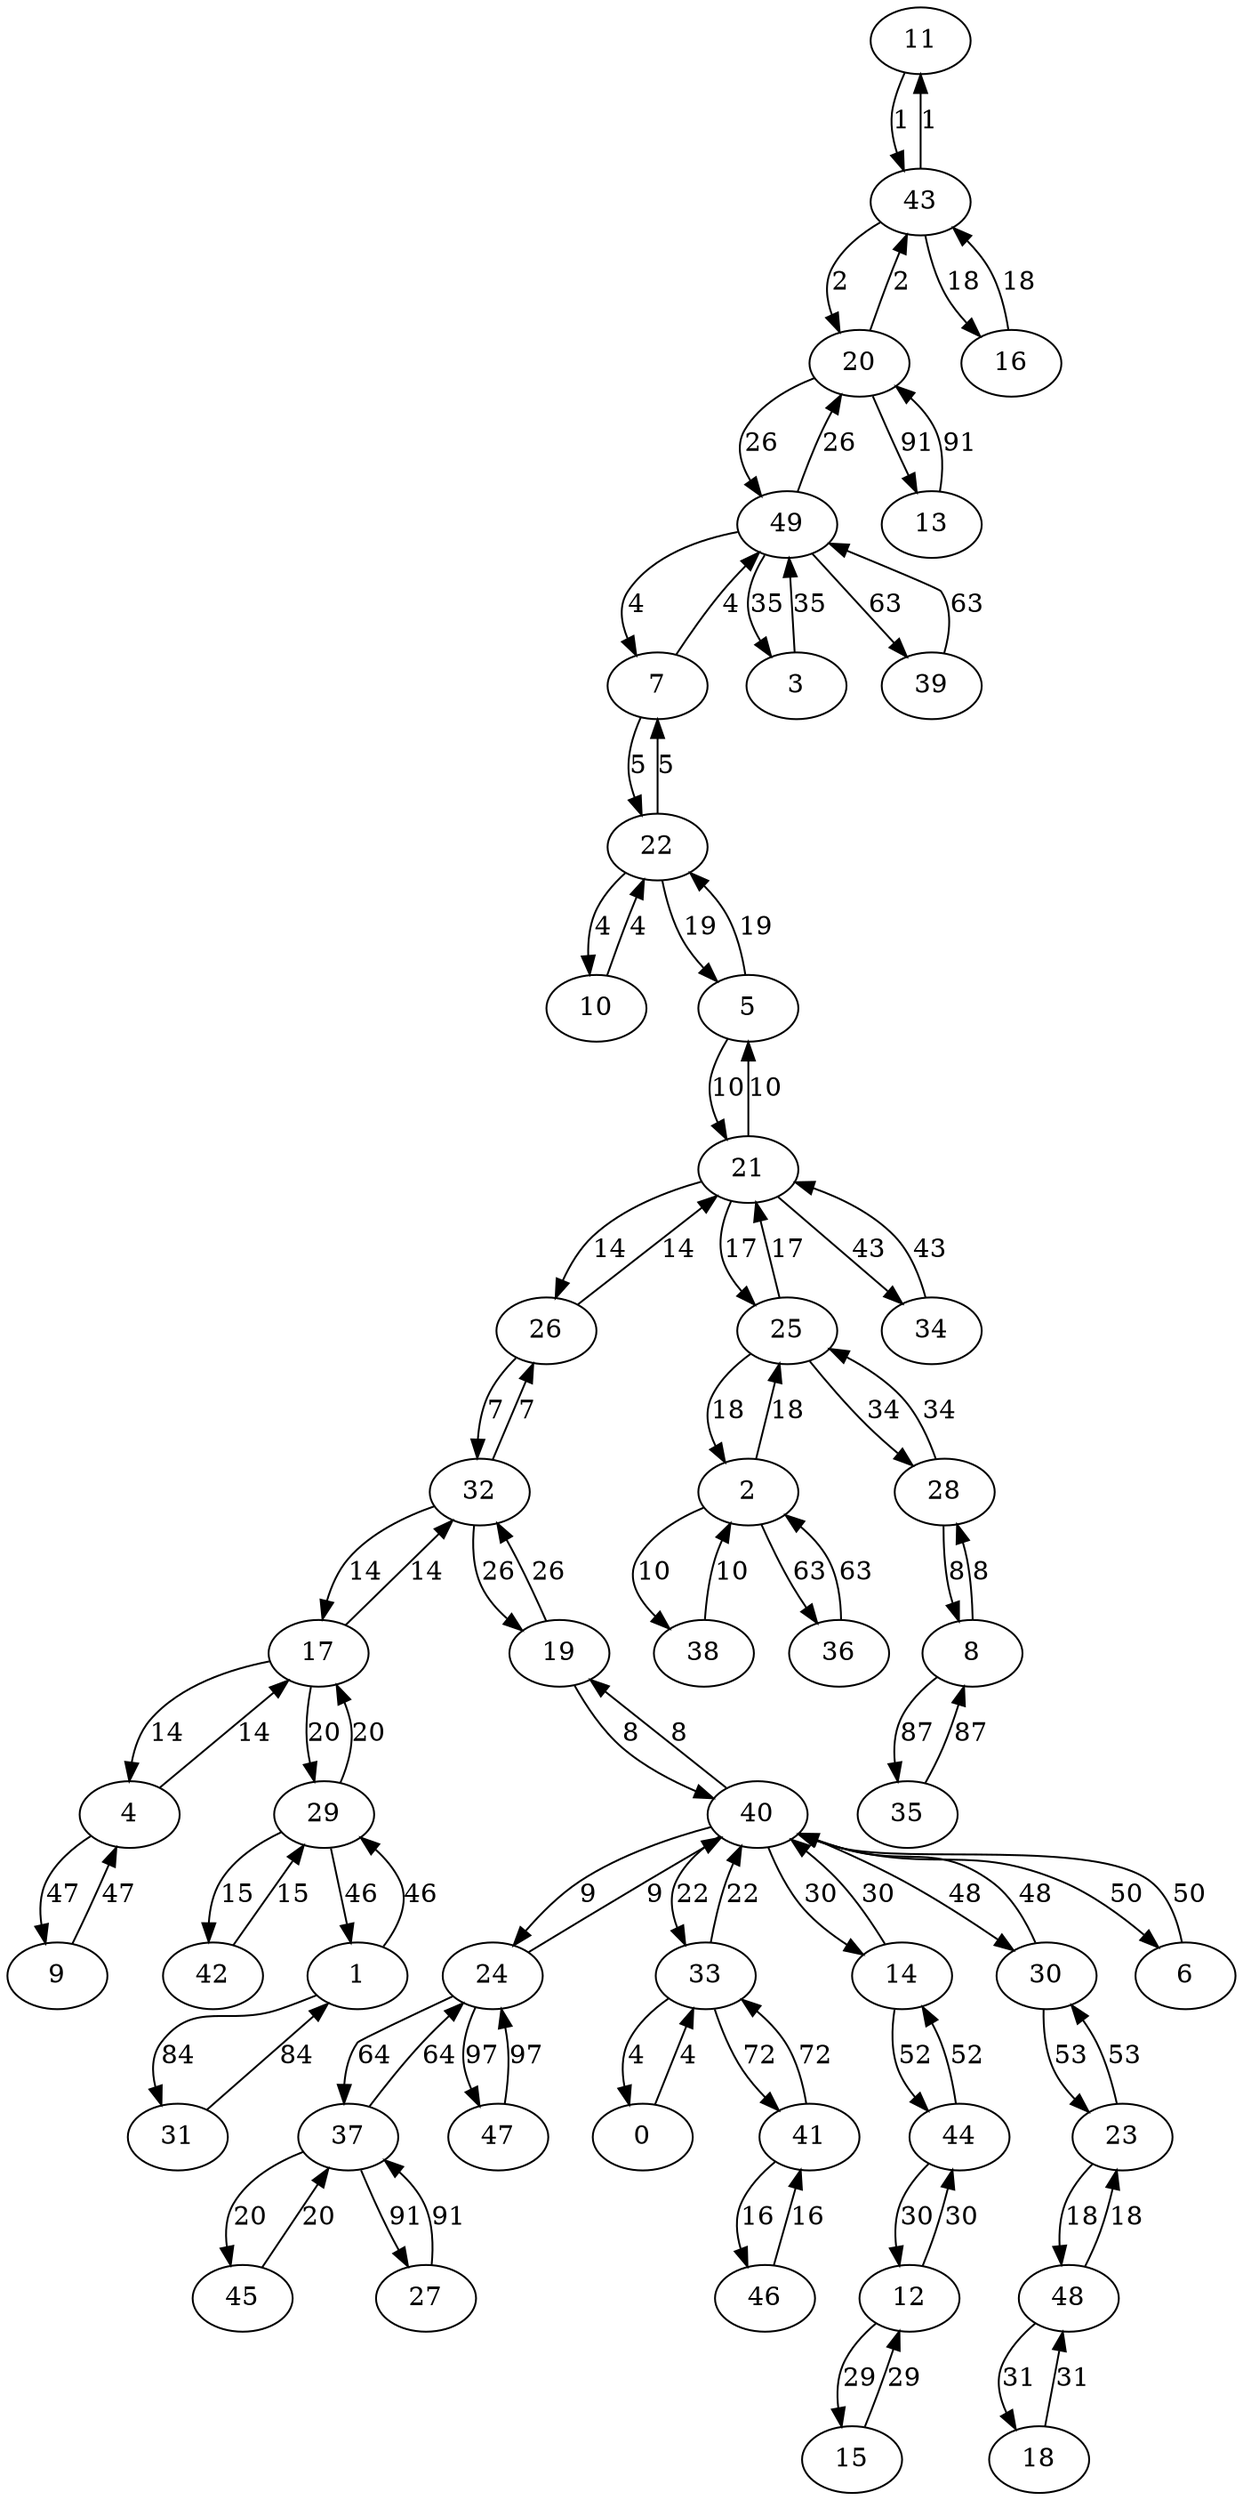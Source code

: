 digraph Erdos50_PriMST {
11;43;20;16;49;7;22;10;5;21;26;32;17;4;25;2;38;29;42;19;40;24;33;0;14;28;8;3;34;1;9;30;6;44;12;15;23;48;18;39;36;37;45;41;46;31;35;13;27;47;11 -> 43 [label = 1];
43 -> 11 [label = 1];
43 -> 20 [label = 2];
20 -> 43 [label = 2];
16 -> 43 [label = 18];
43 -> 16 [label = 18];
20 -> 49 [label = 26];
49 -> 20 [label = 26];
49 -> 7 [label = 4];
7 -> 49 [label = 4];
7 -> 22 [label = 5];
22 -> 7 [label = 5];
10 -> 22 [label = 4];
22 -> 10 [label = 4];
5 -> 22 [label = 19];
22 -> 5 [label = 19];
5 -> 21 [label = 10];
21 -> 5 [label = 10];
26 -> 21 [label = 14];
21 -> 26 [label = 14];
26 -> 32 [label = 7];
32 -> 26 [label = 7];
17 -> 32 [label = 14];
32 -> 17 [label = 14];
17 -> 4 [label = 14];
4 -> 17 [label = 14];
25 -> 21 [label = 17];
21 -> 25 [label = 17];
25 -> 2 [label = 18];
2 -> 25 [label = 18];
2 -> 38 [label = 10];
38 -> 2 [label = 10];
29 -> 17 [label = 20];
17 -> 29 [label = 20];
42 -> 29 [label = 15];
29 -> 42 [label = 15];
32 -> 19 [label = 26];
19 -> 32 [label = 26];
40 -> 19 [label = 8];
19 -> 40 [label = 8];
24 -> 40 [label = 9];
40 -> 24 [label = 9];
33 -> 40 [label = 22];
40 -> 33 [label = 22];
33 -> 0 [label = 4];
0 -> 33 [label = 4];
40 -> 14 [label = 30];
14 -> 40 [label = 30];
25 -> 28 [label = 34];
28 -> 25 [label = 34];
28 -> 8 [label = 8];
8 -> 28 [label = 8];
3 -> 49 [label = 35];
49 -> 3 [label = 35];
21 -> 34 [label = 43];
34 -> 21 [label = 43];
1 -> 29 [label = 46];
29 -> 1 [label = 46];
9 -> 4 [label = 47];
4 -> 9 [label = 47];
40 -> 30 [label = 48];
30 -> 40 [label = 48];
40 -> 6 [label = 50];
6 -> 40 [label = 50];
44 -> 14 [label = 52];
14 -> 44 [label = 52];
44 -> 12 [label = 30];
12 -> 44 [label = 30];
12 -> 15 [label = 29];
15 -> 12 [label = 29];
23 -> 30 [label = 53];
30 -> 23 [label = 53];
23 -> 48 [label = 18];
48 -> 23 [label = 18];
48 -> 18 [label = 31];
18 -> 48 [label = 31];
39 -> 49 [label = 63];
49 -> 39 [label = 63];
2 -> 36 [label = 63];
36 -> 2 [label = 63];
37 -> 24 [label = 64];
24 -> 37 [label = 64];
37 -> 45 [label = 20];
45 -> 37 [label = 20];
41 -> 33 [label = 72];
33 -> 41 [label = 72];
41 -> 46 [label = 16];
46 -> 41 [label = 16];
1 -> 31 [label = 84];
31 -> 1 [label = 84];
35 -> 8 [label = 87];
8 -> 35 [label = 87];
20 -> 13 [label = 91];
13 -> 20 [label = 91];
37 -> 27 [label = 91];
27 -> 37 [label = 91];
47 -> 24 [label = 97];
24 -> 47 [label = 97];
}
